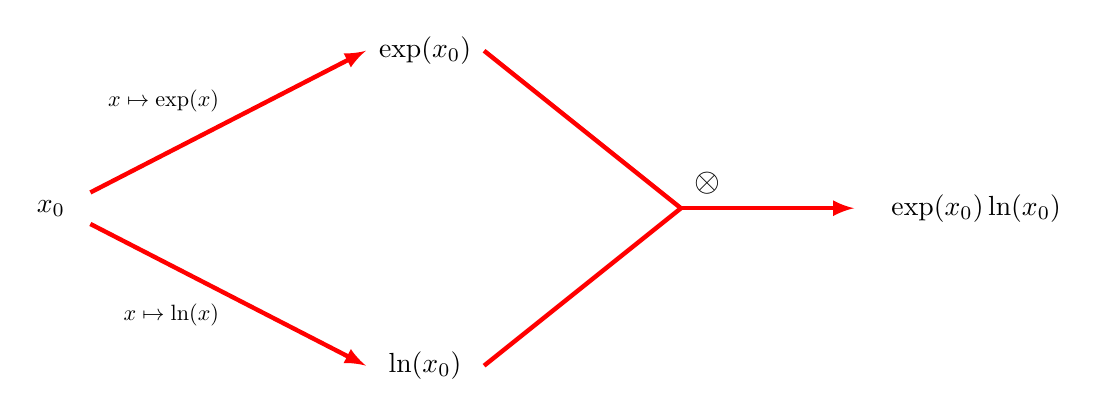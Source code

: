 \begin{tikzpicture}

\node at (-5,0) {$x_0$};
% \node at (-5,-2) {$x_0$};
\node at (-0.25,2) {$\exp(x_0)$};
\node at (-0.25,-2) {$\ln(x_0)$};
\node at (6.75,0) {$\exp(x_0)\ln(x_0)$};
\draw[ultra thick,red]  (0.5,2) -- (3,0);
\draw[ultra thick,red] (0.5,-2) -- (3,0);
\draw[->,>=latex,ultra thick,red] (-4.5,0.2) -- (-1,2) node[midway,above left,black,scale=0.8]{$x \mapsto \exp(x)$} ;
\draw[->,>=latex,ultra thick,red] (-4.5,-0.2) -- (-1,-2) node[midway,below left,black,scale=0.8]{$x \mapsto \ln(x)$} ;
\draw[->,>=latex,ultra thick,red] (3,0) -- ++(2.2,0) node[pos=0,above right,black,scale=1.2]{$\otimes$} ;



\end{tikzpicture}